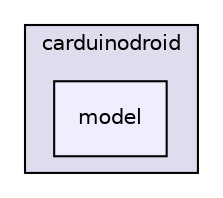 digraph "src/swp/tuilmenau/carduinodroid/model" {
  compound=true
  node [ fontsize="10", fontname="Helvetica"];
  edge [ labelfontsize="10", labelfontname="Helvetica"];
  subgraph clusterdir_101b8102373a8be8446892817550711e {
    graph [ bgcolor="#ddddee", pencolor="black", label="carduinodroid" fontname="Helvetica", fontsize="10", URL="dir_101b8102373a8be8446892817550711e.html"]
  dir_3af4b0ba82cb186449c51b945d0448d2 [shape=box, label="model", style="filled", fillcolor="#eeeeff", pencolor="black", URL="dir_3af4b0ba82cb186449c51b945d0448d2.html"];
  }
}
